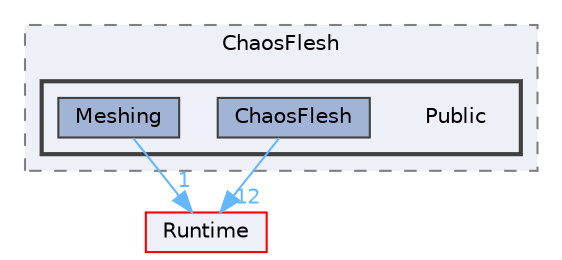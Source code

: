 digraph "Public"
{
 // INTERACTIVE_SVG=YES
 // LATEX_PDF_SIZE
  bgcolor="transparent";
  edge [fontname=Helvetica,fontsize=10,labelfontname=Helvetica,labelfontsize=10];
  node [fontname=Helvetica,fontsize=10,shape=box,height=0.2,width=0.4];
  compound=true
  subgraph clusterdir_1df7862559c6e9e91f2a130f0ff33d91 {
    graph [ bgcolor="#edf0f7", pencolor="grey50", label="ChaosFlesh", fontname=Helvetica,fontsize=10 style="filled,dashed", URL="dir_1df7862559c6e9e91f2a130f0ff33d91.html",tooltip=""]
  subgraph clusterdir_49faa07d9ca63872138a6562e6e8c648 {
    graph [ bgcolor="#edf0f7", pencolor="grey25", label="", fontname=Helvetica,fontsize=10 style="filled,bold", URL="dir_49faa07d9ca63872138a6562e6e8c648.html",tooltip=""]
    dir_49faa07d9ca63872138a6562e6e8c648 [shape=plaintext, label="Public"];
  dir_abe63abb4fa73793072189eefc8a89a2 [label="ChaosFlesh", fillcolor="#a2b4d6", color="grey25", style="filled", URL="dir_abe63abb4fa73793072189eefc8a89a2.html",tooltip=""];
  dir_995386472df1ea08e4b3e02ede72119b [label="Meshing", fillcolor="#a2b4d6", color="grey25", style="filled", URL="dir_995386472df1ea08e4b3e02ede72119b.html",tooltip=""];
  }
  }
  dir_7536b172fbd480bfd146a1b1acd6856b [label="Runtime", fillcolor="#edf0f7", color="red", style="filled", URL="dir_7536b172fbd480bfd146a1b1acd6856b.html",tooltip=""];
  dir_abe63abb4fa73793072189eefc8a89a2->dir_7536b172fbd480bfd146a1b1acd6856b [headlabel="12", labeldistance=1.5 headhref="dir_000142_000984.html" href="dir_000142_000984.html" color="steelblue1" fontcolor="steelblue1"];
  dir_995386472df1ea08e4b3e02ede72119b->dir_7536b172fbd480bfd146a1b1acd6856b [headlabel="1", labeldistance=1.5 headhref="dir_000626_000984.html" href="dir_000626_000984.html" color="steelblue1" fontcolor="steelblue1"];
}
